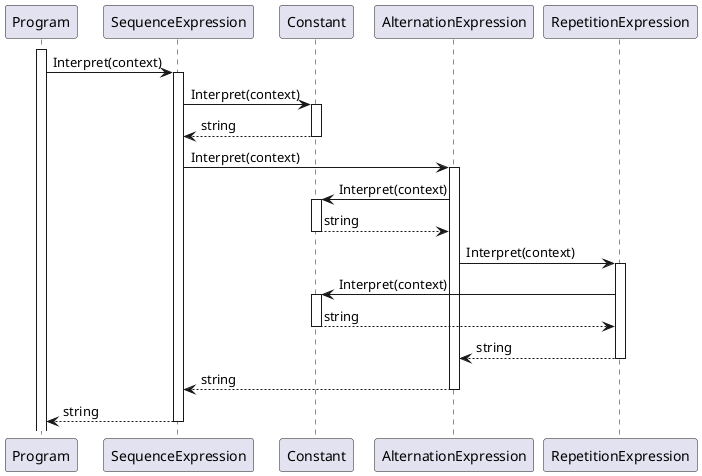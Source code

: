 @startuml SequenceDiagramInterpreter
activate Program
Program -> SequenceExpression : Interpret(context)
activate SequenceExpression
SequenceExpression -> Constant : Interpret(context)
activate Constant
SequenceExpression <-- Constant : string
deactivate Constant
SequenceExpression -> AlternationExpression : Interpret(context)
activate AlternationExpression
AlternationExpression -> Constant : Interpret(context)
activate Constant
AlternationExpression <-- Constant : string
deactivate Constant
AlternationExpression -> RepetitionExpression : Interpret(context)
activate RepetitionExpression
RepetitionExpression -> Constant : Interpret(context)
activate Constant
RepetitionExpression <-- Constant : string
deactivate Constant
AlternationExpression <-- RepetitionExpression : string
deactivate RepetitionExpression
SequenceExpression <-- AlternationExpression : string
deactivate AlternationExpression
Program <-- SequenceExpression : string
deactivate SequenceExpression

@enduml